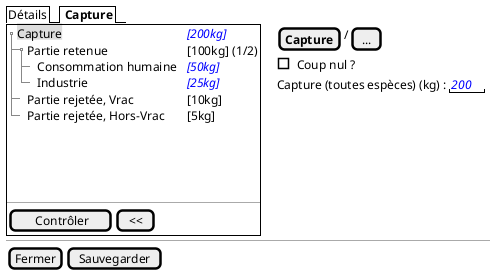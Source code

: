 @startsalt
{
  {/ Détails | <b> Capture }
  {+
    {T
         + <back:#DDD>Capture         | <i><color:blue>[200kg]
         ++ Partie retenue       | [100kg] (1/2)
       +++ Consommation humaine | <i><color:blue>[50kg]
       +++ Industrie | <i><color:blue>[25kg]
         ++ Partie rejetée, Vrac      | [10kg]
         ++ Partie rejetée, Hors-Vrac | [5kg]
    }
    .
    .
    .
    .
    --
    {
       [<&checkmark> Contrôler] | [ << ]
    }
  } | . | {

   { [<b>Capture] | / | [...]}

       {[ ] Coup nul ? }
       {Capture (toutes espèces) (kg) : | " <i><color:blue>200" }
  }

  -- | -- | --
  { [Fermer] | [Sauvegarder] }
}
@endsalt

